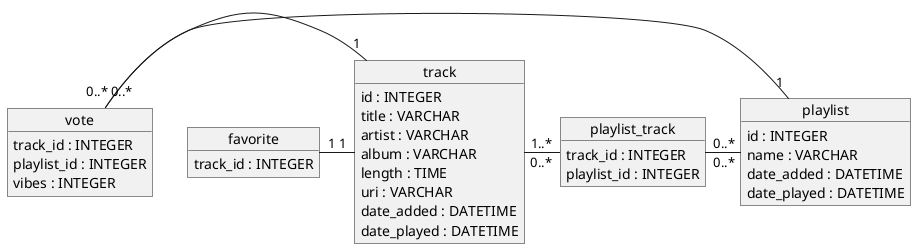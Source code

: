 @startuml

Object track
Object playlist
Object playlist_track
Object favorite
Object vote

track : id : INTEGER
track : title : VARCHAR
track : artist : VARCHAR
track : album : VARCHAR
track : length : TIME
track : uri : VARCHAR
track : date_added : DATETIME
track : date_played : DATETIME

playlist : id : INTEGER
playlist : name : VARCHAR
playlist : date_added : DATETIME
playlist : date_played : DATETIME

playlist_track : track_id : INTEGER
playlist_track : playlist_id : INTEGER

favorite : track_id : INTEGER

vote : track_id : INTEGER
vote : playlist_id : INTEGER
vote : vibes : INTEGER

track "1..*" - "0..*" playlist_track
playlist_track "0..*" - "0..*" playlist

favorite "1" - "1" track

vote "0..*" - "1" track
vote "0..*"- "1" playlist

@enduml
